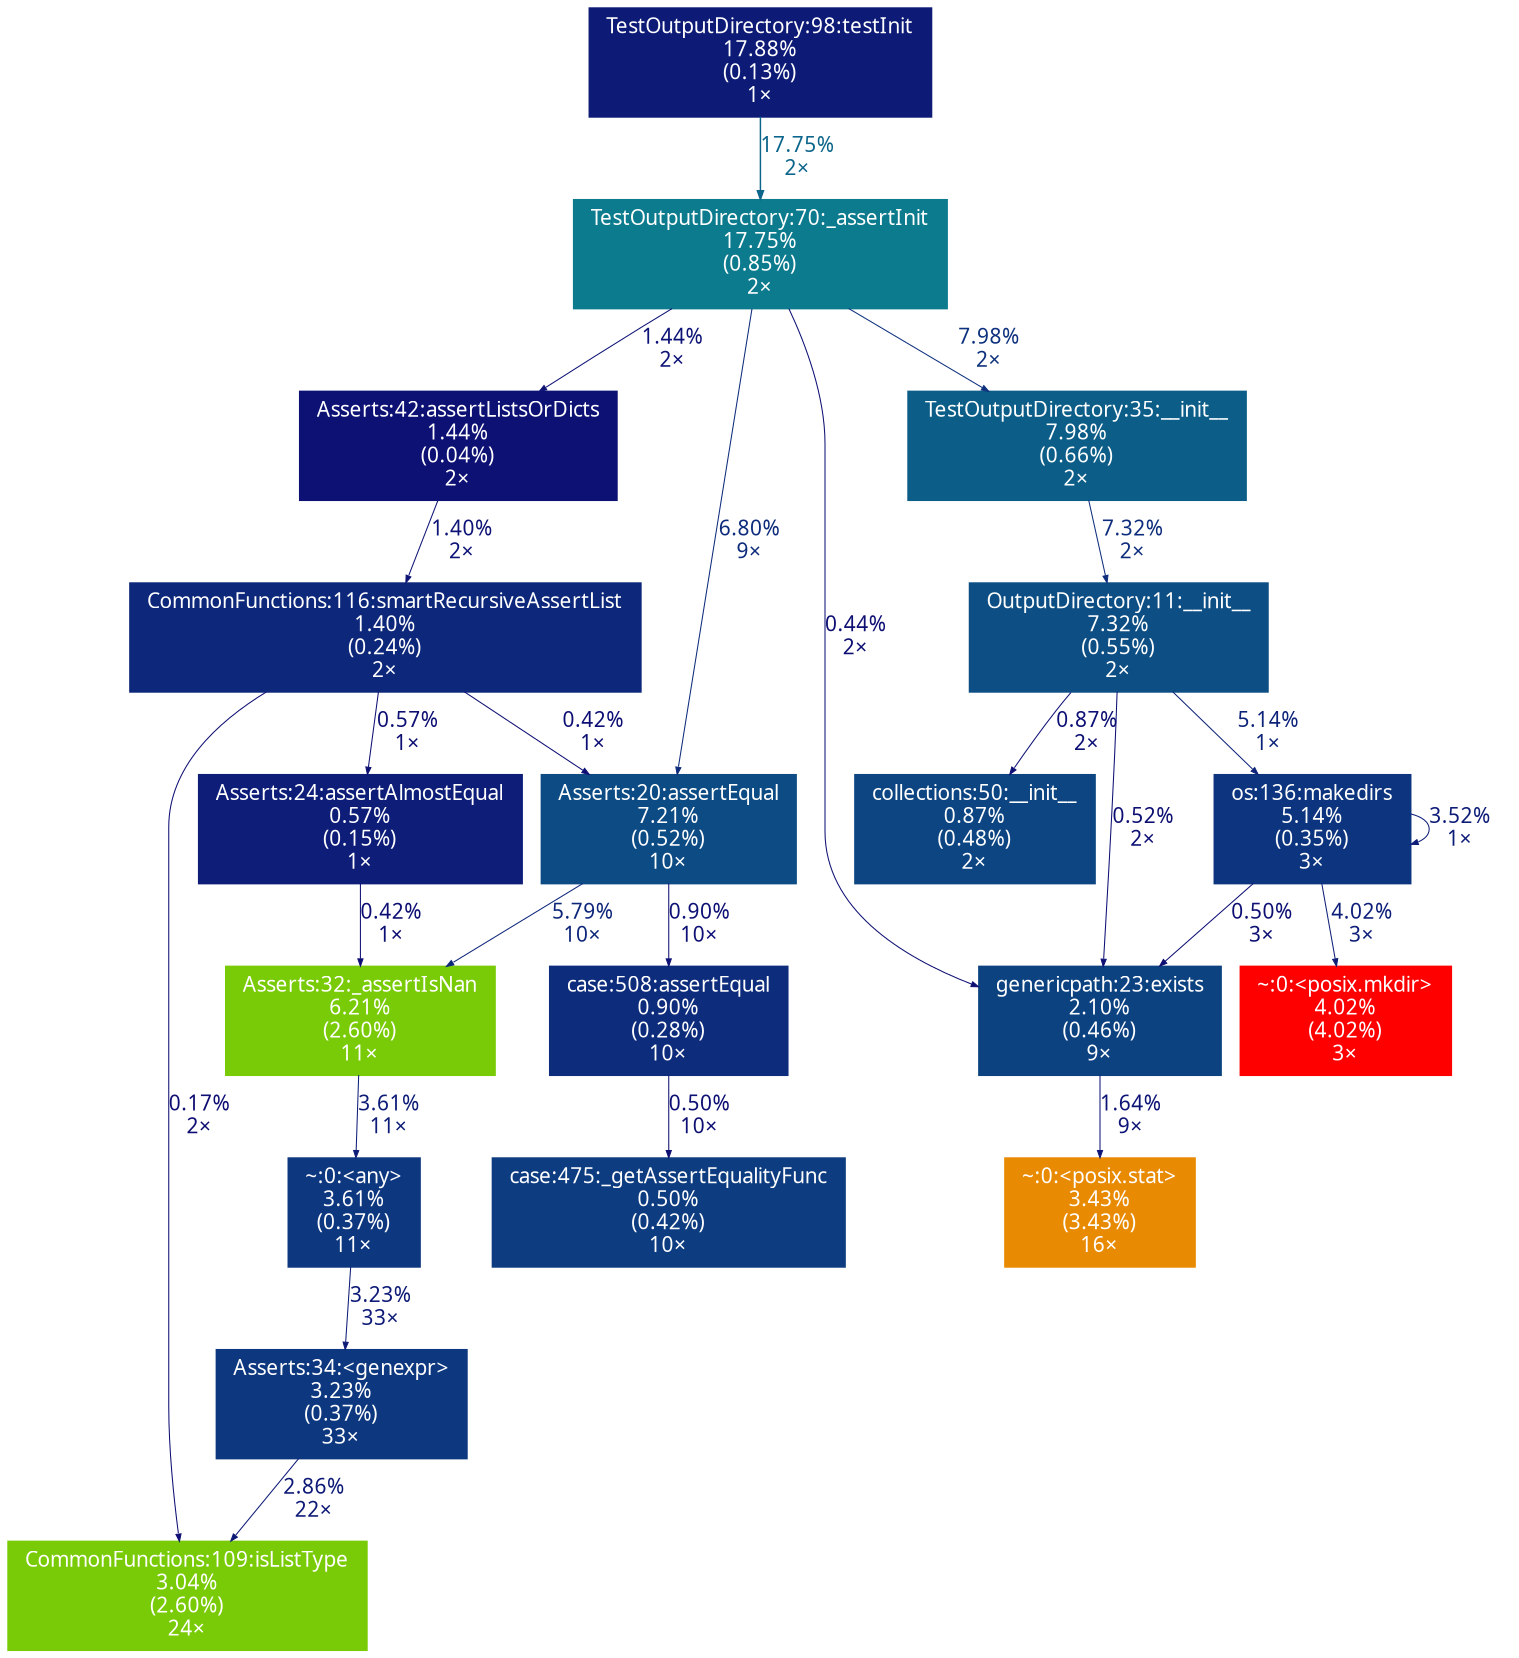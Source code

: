 digraph {
	graph [fontname=vera, nodesep=0.125, ranksep=0.25];
	node [fontcolor=white, fontname=vera, height=0, shape=box, style=filled, width=0];
	edge [fontname=vera];
	10 [color="#7acb07", fontcolor="#ffffff", fontsize="10.00", label="CommonFunctions:109:isListType\n3.04%\n(2.60%)\n24×", tooltip="/Users/sveinugu/PycharmProjects/gtrackcore/gtrackcore/util/CommonFunctions.py"];
	15 [color="#0d4b84", fontcolor="#ffffff", fontsize="10.00", label="Asserts:20:assertEqual\n7.21%\n(0.52%)\n10×", tooltip="/Users/sveinugu/PycharmProjects/gtrackcore/gtrackcore/test/common/Asserts.py"];
	15 -> 29 [arrowsize="0.35", color="#0d267a", fontcolor="#0d267a", fontsize="10.00", label="5.79%\n10×", labeldistance="0.50", penwidth="0.50"];
	15 -> 32 [arrowsize="0.35", color="#0d1074", fontcolor="#0d1074", fontsize="10.00", label="0.90%\n10×", labeldistance="0.50", penwidth="0.50"];
	16 [color="#0d277a", fontcolor="#ffffff", fontsize="10.00", label="CommonFunctions:116:smartRecursiveAssertList\n1.40%\n(0.24%)\n2×", tooltip="/Users/sveinugu/PycharmProjects/gtrackcore/gtrackcore/util/CommonFunctions.py"];
	16 -> 10 [arrowsize="0.35", color="#0d0d73", fontcolor="#0d0d73", fontsize="10.00", label="0.17%\n2×", labeldistance="0.50", penwidth="0.50"];
	16 -> 15 [arrowsize="0.35", color="#0d0e73", fontcolor="#0d0e73", fontsize="10.00", label="0.42%\n1×", labeldistance="0.50", penwidth="0.50"];
	16 -> 45 [arrowsize="0.35", color="#0d0f73", fontcolor="#0d0f73", fontsize="10.00", label="0.57%\n1×", labeldistance="0.50", penwidth="0.50"];
	17 [color="#0c7b8e", fontcolor="#ffffff", fontsize="10.00", label="TestOutputDirectory:70:_assertInit\n17.75%\n(0.85%)\n2×", tooltip="/Users/sveinugu/PycharmProjects/gtrackcore/gtrackcore/test/memmap/TestOutputDirectory.py"];
	17 -> 15 [arrowsize="0.35", color="#0d2b7b", fontcolor="#0d2b7b", fontsize="10.00", label="6.80%\n9×", labeldistance="0.50", penwidth="0.50"];
	17 -> 37 [arrowsize="0.35", color="#0d317d", fontcolor="#0d317d", fontsize="10.00", label="7.98%\n2×", labeldistance="0.50", penwidth="0.50"];
	17 -> 74 [arrowsize="0.35", color="#0d0f73", fontcolor="#0d0f73", fontsize="10.00", label="0.44%\n2×", labeldistance="0.50", penwidth="0.50"];
	17 -> 126 [arrowsize="0.35", color="#0d1375", fontcolor="#0d1375", fontsize="10.00", label="1.44%\n2×", labeldistance="0.50", penwidth="0.50"];
	28 [color="#0d377f", fontcolor="#ffffff", fontsize="10.00", label="~:0:<any>\n3.61%\n(0.37%)\n11×", tooltip="~"];
	28 -> 54 [arrowsize="0.35", color="#0d1a77", fontcolor="#0d1a77", fontsize="10.00", label="3.23%\n33×", labeldistance="0.50", penwidth="0.50"];
	29 [color="#7acb07", fontcolor="#ffffff", fontsize="10.00", label="Asserts:32:_assertIsNan\n6.21%\n(2.60%)\n11×", tooltip="/Users/sveinugu/PycharmProjects/gtrackcore/gtrackcore/test/common/Asserts.py"];
	29 -> 28 [arrowsize="0.35", color="#0d1c77", fontcolor="#0d1c77", fontsize="10.00", label="3.61%\n11×", labeldistance="0.50", penwidth="0.50"];
	31 [color="#0d3c80", fontcolor="#ffffff", fontsize="10.00", label="case:475:_getAssertEqualityFunc\n0.50%\n(0.42%)\n10×", tooltip="/Users/sveinugu/miniconda2/lib/python2.7/unittest/case.py"];
	32 [color="#0d2c7c", fontcolor="#ffffff", fontsize="10.00", label="case:508:assertEqual\n0.90%\n(0.28%)\n10×", tooltip="/Users/sveinugu/miniconda2/lib/python2.7/unittest/case.py"];
	32 -> 31 [arrowsize="0.35", color="#0d0f73", fontcolor="#0d0f73", fontsize="10.00", label="0.50%\n10×", labeldistance="0.50", penwidth="0.50"];
	36 [color="#0d4e84", fontcolor="#ffffff", fontsize="10.00", label="OutputDirectory:11:__init__\n7.32%\n(0.55%)\n2×", tooltip="/Users/sveinugu/PycharmProjects/gtrackcore/gtrackcore/preprocess/memmap/OutputDirectory.py"];
	36 -> 74 [arrowsize="0.35", color="#0d0f73", fontcolor="#0d0f73", fontsize="10.00", label="0.52%\n2×", labeldistance="0.50", penwidth="0.50"];
	36 -> 75 [arrowsize="0.35", color="#0d2379", fontcolor="#0d2379", fontsize="10.00", label="5.14%\n1×", labeldistance="0.50", penwidth="0.50"];
	36 -> 94 [arrowsize="0.35", color="#0d1074", fontcolor="#0d1074", fontsize="10.00", label="0.87%\n2×", labeldistance="0.50", penwidth="0.50"];
	37 [color="#0c5d88", fontcolor="#ffffff", fontsize="10.00", label="TestOutputDirectory:35:__init__\n7.98%\n(0.66%)\n2×", tooltip="/Users/sveinugu/PycharmProjects/gtrackcore/gtrackcore/test/memmap/TestOutputDirectory.py"];
	37 -> 36 [arrowsize="0.35", color="#0d2d7c", fontcolor="#0d2d7c", fontsize="10.00", label="7.32%\n2×", labeldistance="0.50", penwidth="0.50"];
	45 [color="#0d1d78", fontcolor="#ffffff", fontsize="10.00", label="Asserts:24:assertAlmostEqual\n0.57%\n(0.15%)\n1×", tooltip="/Users/sveinugu/PycharmProjects/gtrackcore/gtrackcore/test/common/Asserts.py"];
	45 -> 29 [arrowsize="0.35", color="#0d0e73", fontcolor="#0d0e73", fontsize="10.00", label="0.42%\n1×", labeldistance="0.50", penwidth="0.50"];
	54 [color="#0d377f", fontcolor="#ffffff", fontsize="10.00", label="Asserts:34:<genexpr>\n3.23%\n(0.37%)\n33×", tooltip="/Users/sveinugu/PycharmProjects/gtrackcore/gtrackcore/test/common/Asserts.py"];
	54 -> 10 [arrowsize="0.35", color="#0d1976", fontcolor="#0d1976", fontsize="10.00", label="2.86%\n22×", labeldistance="0.50", penwidth="0.50"];
	73 [color="#0d1b77", fontcolor="#ffffff", fontsize="10.00", label="TestOutputDirectory:98:testInit\n17.88%\n(0.13%)\n1×", tooltip="/Users/sveinugu/PycharmProjects/gtrackcore/gtrackcore/test/memmap/TestOutputDirectory.py"];
	73 -> 17 [arrowsize="0.42", color="#0c658a", fontcolor="#0c658a", fontsize="10.00", label="17.75%\n2×", labeldistance="0.71", penwidth="0.71"];
	74 [color="#0d4281", fontcolor="#ffffff", fontsize="10.00", label="genericpath:23:exists\n2.10%\n(0.46%)\n9×", tooltip="/Users/sveinugu/miniconda2/lib/python2.7/genericpath.py"];
	74 -> 92 [arrowsize="0.35", color="#0d1475", fontcolor="#0d1475", fontsize="10.00", label="1.64%\n9×", labeldistance="0.50", penwidth="0.50"];
	75 [color="#0d347e", fontcolor="#ffffff", fontsize="10.00", label="os:136:makedirs\n5.14%\n(0.35%)\n3×", tooltip="/Users/sveinugu/miniconda2/lib/python2.7/os.py"];
	75 -> 74 [arrowsize="0.35", color="#0d0f73", fontcolor="#0d0f73", fontsize="10.00", label="0.50%\n3×", labeldistance="0.50", penwidth="0.50"];
	75 -> 75 [arrowsize="0.35", color="#0d1c77", fontcolor="#0d1c77", fontsize="10.00", label="3.52%\n1×", labeldistance="0.50", penwidth="0.50"];
	75 -> 130 [arrowsize="0.35", color="#0d1e78", fontcolor="#0d1e78", fontsize="10.00", label="4.02%\n3×", labeldistance="0.50", penwidth="0.50"];
	92 [color="#e98a03", fontcolor="#ffffff", fontsize="10.00", label="~:0:<posix.stat>\n3.43%\n(3.43%)\n16×", tooltip="~"];
	94 [color="#0d4582", fontcolor="#ffffff", fontsize="10.00", label="collections:50:__init__\n0.87%\n(0.48%)\n2×", tooltip="/Users/sveinugu/miniconda2/lib/python2.7/collections.py"];
	126 [color="#0d1174", fontcolor="#ffffff", fontsize="10.00", label="Asserts:42:assertListsOrDicts\n1.44%\n(0.04%)\n2×", tooltip="/Users/sveinugu/PycharmProjects/gtrackcore/gtrackcore/test/common/Asserts.py"];
	126 -> 16 [arrowsize="0.35", color="#0d1375", fontcolor="#0d1375", fontsize="10.00", label="1.40%\n2×", labeldistance="0.50", penwidth="0.50"];
	130 [color="#ff0000", fontcolor="#ffffff", fontsize="10.00", label="~:0:<posix.mkdir>\n4.02%\n(4.02%)\n3×", tooltip="~"];
}
